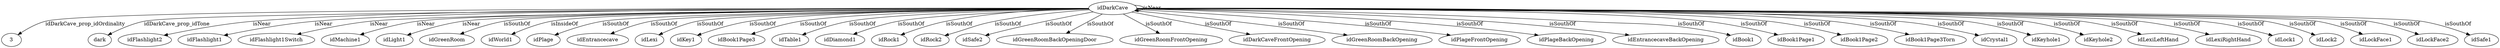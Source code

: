 digraph  {
idDarkCave [node_type=entity_node];
3 [node_type=property_node];
dark [node_type=property_node];
idFlashlight2 [node_type=entity_node];
idFlashlight1 [node_type=entity_node];
idFlashlight1Switch [node_type=entity_node];
idMachine1 [node_type=entity_node];
idLight1 [node_type=entity_node];
idGreenRoom [node_type=entity_node];
idWorld1 [node_type=entity_node];
idPlage [node_type=entity_node];
idEntrancecave [node_type=entity_node];
idLexi [node_type=entity_node];
idKey1 [node_type=entity_node];
idBook1Page3 [node_type=entity_node];
idTable1 [node_type=entity_node];
idDiamond1 [node_type=entity_node];
idRock1 [node_type=entity_node];
idRock2 [node_type=entity_node];
idSafe2 [node_type=entity_node];
idGreenRoomBackOpeningDoor [node_type=entity_node];
idGreenRoomFrontOpening [node_type=entity_node];
idDarkCaveFrontOpening [node_type=entity_node];
idGreenRoomBackOpening [node_type=entity_node];
idPlageFrontOpening [node_type=entity_node];
idPlageBackOpening [node_type=entity_node];
idEntrancecaveBackOpening [node_type=entity_node];
idBook1 [node_type=entity_node];
idBook1Page1 [node_type=entity_node];
idBook1Page2 [node_type=entity_node];
idBook1Page3Torn [node_type=entity_node];
idCrystal1 [node_type=entity_node];
idKeyhole1 [node_type=entity_node];
idKeyhole2 [node_type=entity_node];
idLexiLeftHand [node_type=entity_node];
idLexiRightHand [node_type=entity_node];
idLock1 [node_type=entity_node];
idLock2 [node_type=entity_node];
idLockFace1 [node_type=entity_node];
idLockFace2 [node_type=entity_node];
idSafe1 [node_type=entity_node];
idDarkCave -> 3  [edge_type=property, label=idDarkCave_prop_idOrdinality];
idDarkCave -> dark  [edge_type=property, label=idDarkCave_prop_idTone];
idDarkCave -> idFlashlight2  [edge_type=relationship, label=isNear];
idDarkCave -> idFlashlight1  [edge_type=relationship, label=isNear];
idDarkCave -> idFlashlight1Switch  [edge_type=relationship, label=isNear];
idDarkCave -> idMachine1  [edge_type=relationship, label=isNear];
idDarkCave -> idLight1  [edge_type=relationship, label=isNear];
idDarkCave -> idGreenRoom  [edge_type=relationship, label=isSouthOf];
idDarkCave -> idWorld1  [edge_type=relationship, label=isInsideOf];
idDarkCave -> idPlage  [edge_type=relationship, label=isSouthOf];
idDarkCave -> idEntrancecave  [edge_type=relationship, label=isSouthOf];
idDarkCave -> idDarkCave  [edge_type=relationship, label=isNear];
idDarkCave -> idLexi  [edge_type=relationship, label=isSouthOf];
idDarkCave -> idKey1  [edge_type=relationship, label=isSouthOf];
idDarkCave -> idBook1Page3  [edge_type=relationship, label=isSouthOf];
idDarkCave -> idTable1  [edge_type=relationship, label=isSouthOf];
idDarkCave -> idDiamond1  [edge_type=relationship, label=isSouthOf];
idDarkCave -> idRock1  [edge_type=relationship, label=isSouthOf];
idDarkCave -> idRock2  [edge_type=relationship, label=isSouthOf];
idDarkCave -> idSafe2  [edge_type=relationship, label=isSouthOf];
idDarkCave -> idGreenRoomBackOpeningDoor  [edge_type=relationship, label=isSouthOf];
idDarkCave -> idGreenRoomFrontOpening  [edge_type=relationship, label=isSouthOf];
idDarkCave -> idDarkCaveFrontOpening  [edge_type=relationship, label=isSouthOf];
idDarkCave -> idGreenRoomBackOpening  [edge_type=relationship, label=isSouthOf];
idDarkCave -> idPlageFrontOpening  [edge_type=relationship, label=isSouthOf];
idDarkCave -> idPlageBackOpening  [edge_type=relationship, label=isSouthOf];
idDarkCave -> idEntrancecaveBackOpening  [edge_type=relationship, label=isSouthOf];
idDarkCave -> idBook1  [edge_type=relationship, label=isSouthOf];
idDarkCave -> idBook1Page1  [edge_type=relationship, label=isSouthOf];
idDarkCave -> idBook1Page2  [edge_type=relationship, label=isSouthOf];
idDarkCave -> idBook1Page3Torn  [edge_type=relationship, label=isSouthOf];
idDarkCave -> idCrystal1  [edge_type=relationship, label=isSouthOf];
idDarkCave -> idKeyhole1  [edge_type=relationship, label=isSouthOf];
idDarkCave -> idKeyhole2  [edge_type=relationship, label=isSouthOf];
idDarkCave -> idLexiLeftHand  [edge_type=relationship, label=isSouthOf];
idDarkCave -> idLexiRightHand  [edge_type=relationship, label=isSouthOf];
idDarkCave -> idLock1  [edge_type=relationship, label=isSouthOf];
idDarkCave -> idLock2  [edge_type=relationship, label=isSouthOf];
idDarkCave -> idLockFace1  [edge_type=relationship, label=isSouthOf];
idDarkCave -> idLockFace2  [edge_type=relationship, label=isSouthOf];
idDarkCave -> idSafe1  [edge_type=relationship, label=isSouthOf];
}
